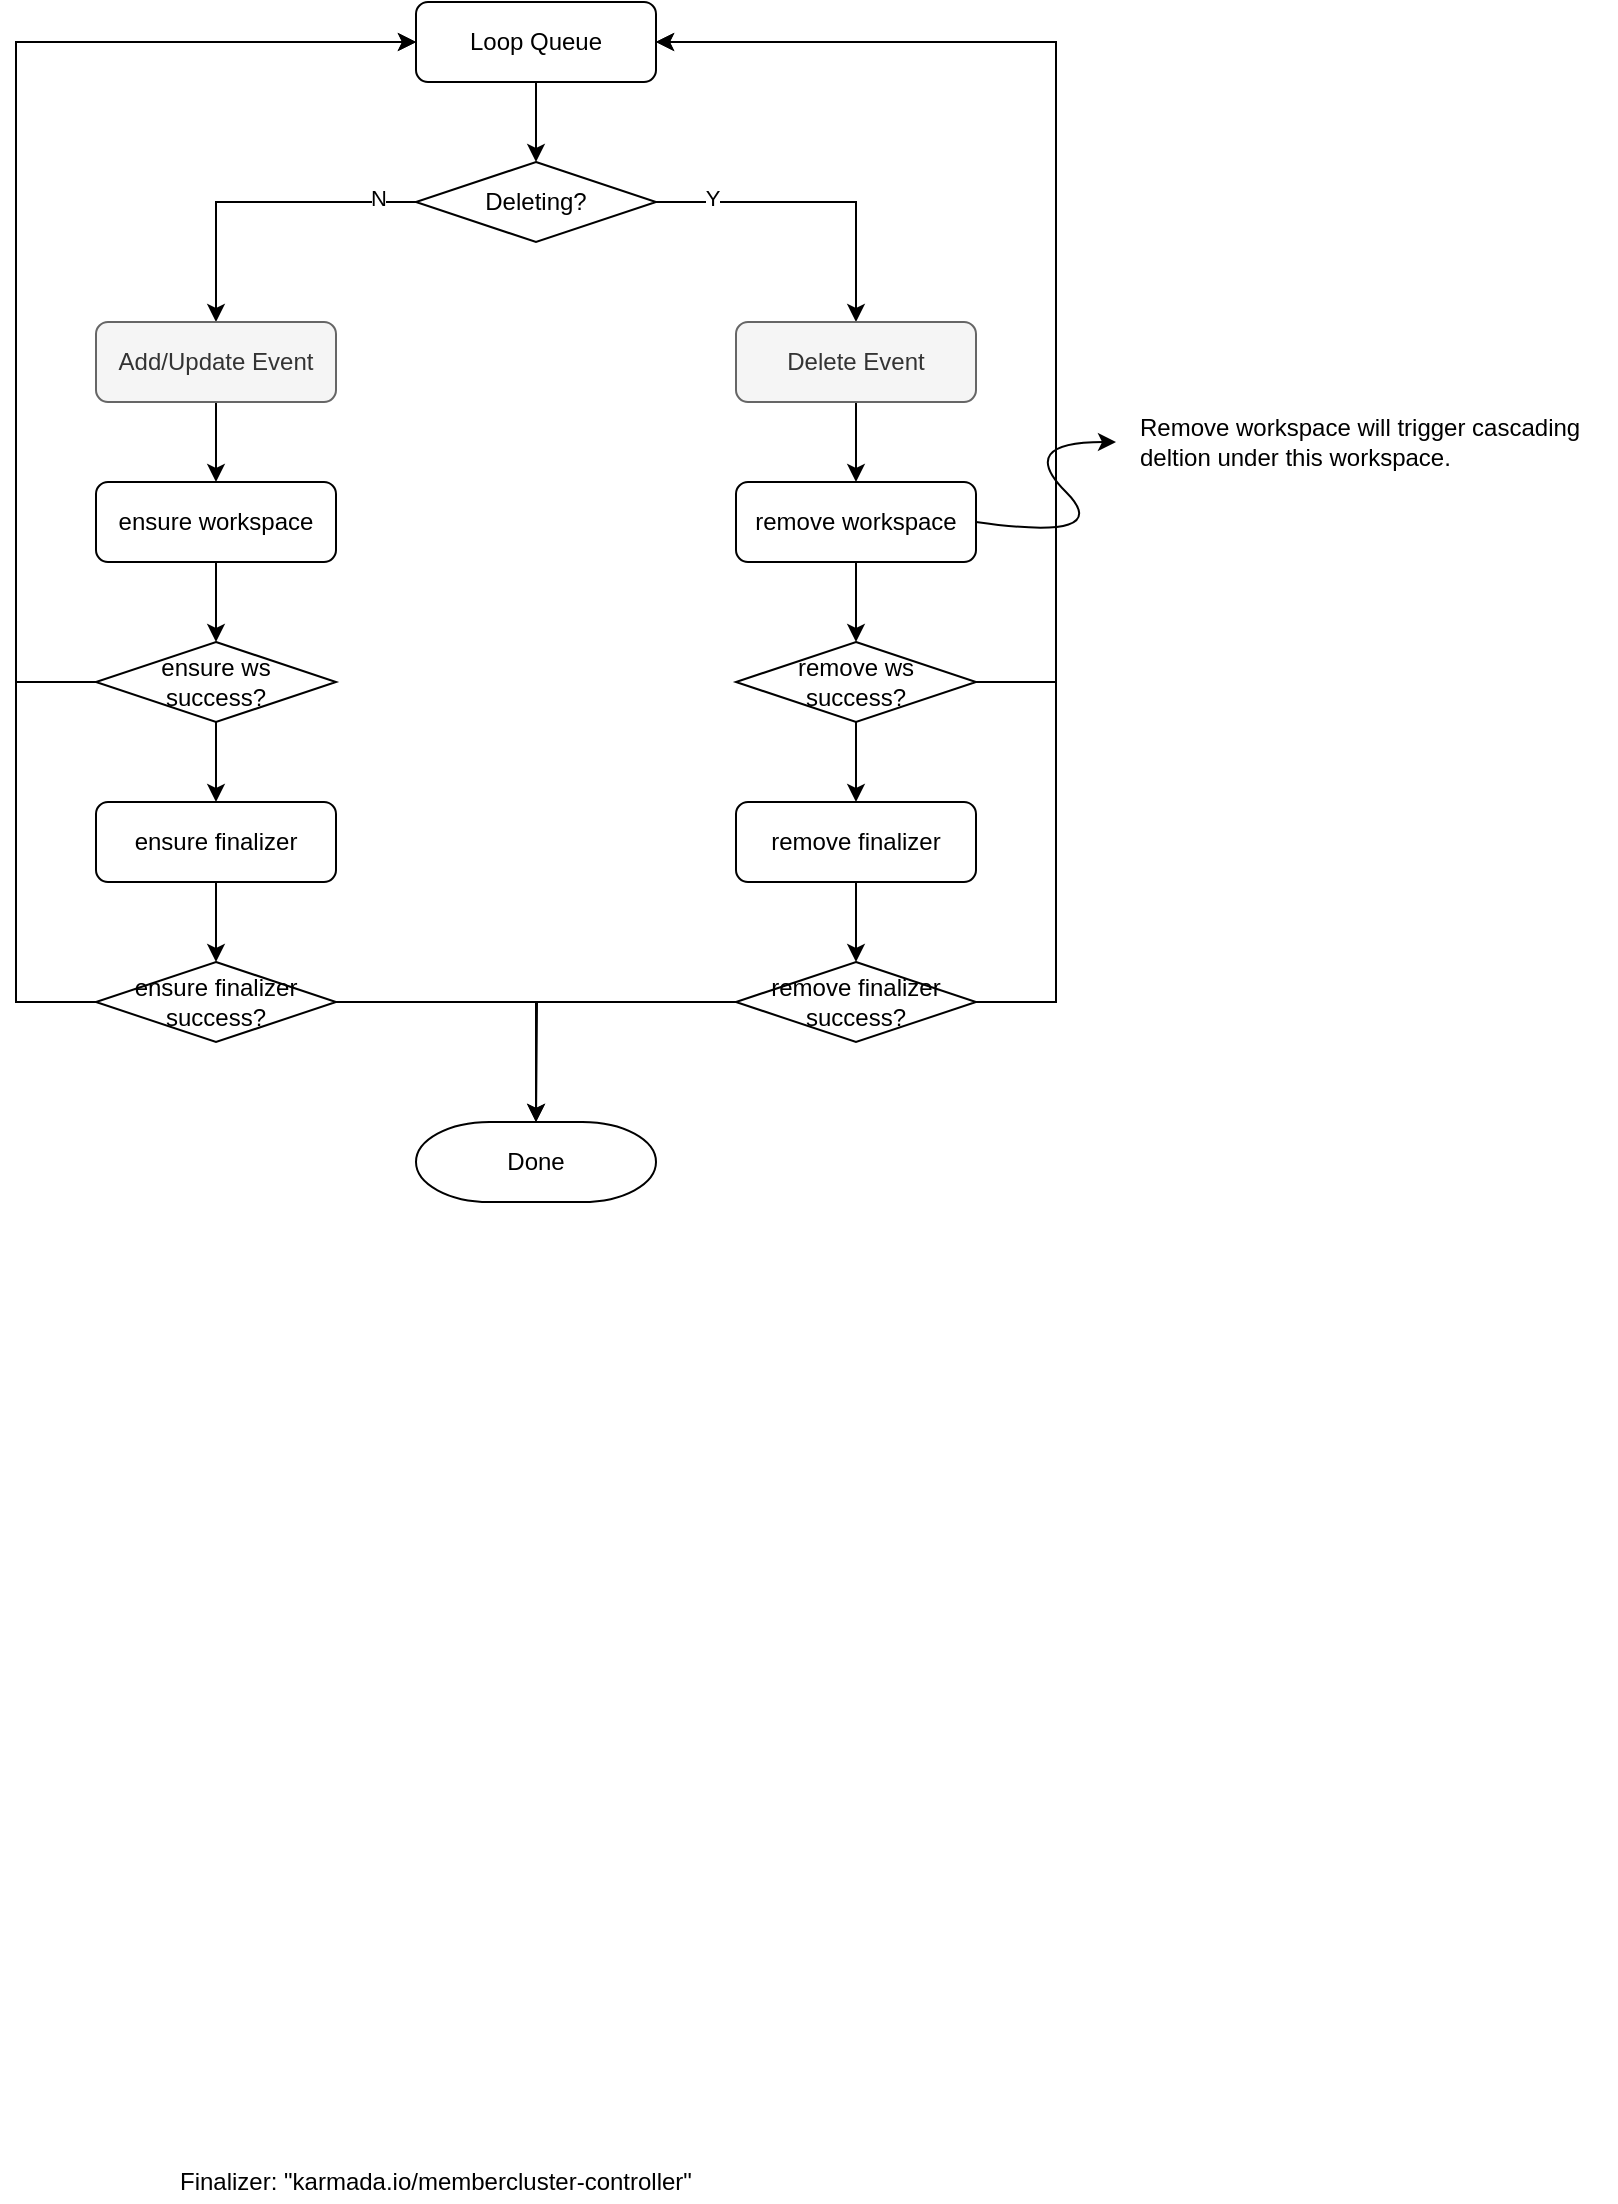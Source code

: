 <mxfile version="12.9.13" type="device"><diagram id="C5RBs43oDa-KdzZeNtuy" name="Page-1"><mxGraphModel dx="1422" dy="862" grid="1" gridSize="10" guides="1" tooltips="1" connect="1" arrows="1" fold="1" page="1" pageScale="1" pageWidth="827" pageHeight="1169" math="0" shadow="0"><root><mxCell id="WIyWlLk6GJQsqaUBKTNV-0"/><mxCell id="WIyWlLk6GJQsqaUBKTNV-1" parent="WIyWlLk6GJQsqaUBKTNV-0"/><mxCell id="4sRUKEqbvLReG19u_-AS-17" value="" style="edgeStyle=orthogonalEdgeStyle;rounded=0;orthogonalLoop=1;jettySize=auto;html=1;" edge="1" parent="WIyWlLk6GJQsqaUBKTNV-1" source="4sRUKEqbvLReG19u_-AS-0" target="4sRUKEqbvLReG19u_-AS-1"><mxGeometry relative="1" as="geometry"/></mxCell><mxCell id="4sRUKEqbvLReG19u_-AS-0" value="Loop Queue" style="rounded=1;whiteSpace=wrap;html=1;" vertex="1" parent="WIyWlLk6GJQsqaUBKTNV-1"><mxGeometry x="320" y="40" width="120" height="40" as="geometry"/></mxCell><mxCell id="4sRUKEqbvLReG19u_-AS-18" style="edgeStyle=orthogonalEdgeStyle;rounded=0;orthogonalLoop=1;jettySize=auto;html=1;entryX=0.5;entryY=0;entryDx=0;entryDy=0;" edge="1" parent="WIyWlLk6GJQsqaUBKTNV-1" source="4sRUKEqbvLReG19u_-AS-1" target="4sRUKEqbvLReG19u_-AS-4"><mxGeometry relative="1" as="geometry"/></mxCell><mxCell id="4sRUKEqbvLReG19u_-AS-19" value="Y" style="edgeLabel;html=1;align=center;verticalAlign=middle;resizable=0;points=[];" vertex="1" connectable="0" parent="4sRUKEqbvLReG19u_-AS-18"><mxGeometry x="-0.65" y="2" relative="1" as="geometry"><mxPoint as="offset"/></mxGeometry></mxCell><mxCell id="4sRUKEqbvLReG19u_-AS-20" style="edgeStyle=orthogonalEdgeStyle;rounded=0;orthogonalLoop=1;jettySize=auto;html=1;entryX=0.5;entryY=0;entryDx=0;entryDy=0;" edge="1" parent="WIyWlLk6GJQsqaUBKTNV-1" source="4sRUKEqbvLReG19u_-AS-1" target="4sRUKEqbvLReG19u_-AS-2"><mxGeometry relative="1" as="geometry"/></mxCell><mxCell id="4sRUKEqbvLReG19u_-AS-21" value="N" style="edgeLabel;html=1;align=center;verticalAlign=middle;resizable=0;points=[];" vertex="1" connectable="0" parent="4sRUKEqbvLReG19u_-AS-20"><mxGeometry x="-0.762" y="-2" relative="1" as="geometry"><mxPoint as="offset"/></mxGeometry></mxCell><mxCell id="4sRUKEqbvLReG19u_-AS-1" value="Deleting?" style="strokeWidth=1;html=1;shape=mxgraph.flowchart.decision;whiteSpace=wrap;" vertex="1" parent="WIyWlLk6GJQsqaUBKTNV-1"><mxGeometry x="320" y="120" width="120" height="40" as="geometry"/></mxCell><mxCell id="4sRUKEqbvLReG19u_-AS-22" value="" style="edgeStyle=orthogonalEdgeStyle;rounded=0;orthogonalLoop=1;jettySize=auto;html=1;" edge="1" parent="WIyWlLk6GJQsqaUBKTNV-1" source="4sRUKEqbvLReG19u_-AS-2" target="4sRUKEqbvLReG19u_-AS-9"><mxGeometry relative="1" as="geometry"/></mxCell><mxCell id="4sRUKEqbvLReG19u_-AS-2" value="Add/Update Event" style="rounded=1;whiteSpace=wrap;html=1;labelBackgroundColor=none;fillColor=#f5f5f5;strokeColor=#666666;fontColor=#333333;" vertex="1" parent="WIyWlLk6GJQsqaUBKTNV-1"><mxGeometry x="160" y="200" width="120" height="40" as="geometry"/></mxCell><mxCell id="4sRUKEqbvLReG19u_-AS-29" value="" style="edgeStyle=orthogonalEdgeStyle;rounded=0;orthogonalLoop=1;jettySize=auto;html=1;" edge="1" parent="WIyWlLk6GJQsqaUBKTNV-1" source="4sRUKEqbvLReG19u_-AS-4" target="4sRUKEqbvLReG19u_-AS-13"><mxGeometry relative="1" as="geometry"/></mxCell><mxCell id="4sRUKEqbvLReG19u_-AS-4" value="Delete Event" style="rounded=1;whiteSpace=wrap;html=1;fillColor=#f5f5f5;strokeColor=#666666;fontColor=#333333;" vertex="1" parent="WIyWlLk6GJQsqaUBKTNV-1"><mxGeometry x="480" y="200" width="120" height="40" as="geometry"/></mxCell><mxCell id="4sRUKEqbvLReG19u_-AS-25" value="" style="edgeStyle=orthogonalEdgeStyle;rounded=0;orthogonalLoop=1;jettySize=auto;html=1;" edge="1" parent="WIyWlLk6GJQsqaUBKTNV-1" source="4sRUKEqbvLReG19u_-AS-5" target="4sRUKEqbvLReG19u_-AS-8"><mxGeometry relative="1" as="geometry"/></mxCell><mxCell id="4sRUKEqbvLReG19u_-AS-5" value="ensure finalizer" style="rounded=1;whiteSpace=wrap;html=1;" vertex="1" parent="WIyWlLk6GJQsqaUBKTNV-1"><mxGeometry x="160" y="440" width="120" height="40" as="geometry"/></mxCell><mxCell id="4sRUKEqbvLReG19u_-AS-6" value="Finalizer: &quot;karmada.io/membercluster-controller&quot;" style="text;html=1;strokeColor=none;fillColor=none;align=left;verticalAlign=middle;whiteSpace=wrap;rounded=0;fontStyle=0" vertex="1" parent="WIyWlLk6GJQsqaUBKTNV-1"><mxGeometry x="200" y="1120" width="320" height="20" as="geometry"/></mxCell><mxCell id="4sRUKEqbvLReG19u_-AS-26" style="edgeStyle=orthogonalEdgeStyle;rounded=0;orthogonalLoop=1;jettySize=auto;html=1;entryX=0.5;entryY=0;entryDx=0;entryDy=0;entryPerimeter=0;" edge="1" parent="WIyWlLk6GJQsqaUBKTNV-1" source="4sRUKEqbvLReG19u_-AS-8" target="4sRUKEqbvLReG19u_-AS-16"><mxGeometry relative="1" as="geometry"/></mxCell><mxCell id="4sRUKEqbvLReG19u_-AS-35" style="edgeStyle=orthogonalEdgeStyle;rounded=0;orthogonalLoop=1;jettySize=auto;html=1;" edge="1" parent="WIyWlLk6GJQsqaUBKTNV-1" source="4sRUKEqbvLReG19u_-AS-8"><mxGeometry relative="1" as="geometry"><mxPoint x="320" y="60" as="targetPoint"/><Array as="points"><mxPoint x="120" y="540"/><mxPoint x="120" y="60"/></Array></mxGeometry></mxCell><mxCell id="4sRUKEqbvLReG19u_-AS-8" value="ensure finalizer&lt;br&gt;success?" style="strokeWidth=1;html=1;shape=mxgraph.flowchart.decision;whiteSpace=wrap;" vertex="1" parent="WIyWlLk6GJQsqaUBKTNV-1"><mxGeometry x="160" y="520" width="120" height="40" as="geometry"/></mxCell><mxCell id="4sRUKEqbvLReG19u_-AS-23" value="" style="edgeStyle=orthogonalEdgeStyle;rounded=0;orthogonalLoop=1;jettySize=auto;html=1;" edge="1" parent="WIyWlLk6GJQsqaUBKTNV-1" source="4sRUKEqbvLReG19u_-AS-9" target="4sRUKEqbvLReG19u_-AS-10"><mxGeometry relative="1" as="geometry"/></mxCell><mxCell id="4sRUKEqbvLReG19u_-AS-9" value="ensure workspace" style="rounded=1;whiteSpace=wrap;html=1;" vertex="1" parent="WIyWlLk6GJQsqaUBKTNV-1"><mxGeometry x="160" y="280" width="120" height="40" as="geometry"/></mxCell><mxCell id="4sRUKEqbvLReG19u_-AS-24" value="" style="edgeStyle=orthogonalEdgeStyle;rounded=0;orthogonalLoop=1;jettySize=auto;html=1;" edge="1" parent="WIyWlLk6GJQsqaUBKTNV-1" source="4sRUKEqbvLReG19u_-AS-10" target="4sRUKEqbvLReG19u_-AS-5"><mxGeometry relative="1" as="geometry"/></mxCell><mxCell id="4sRUKEqbvLReG19u_-AS-33" style="edgeStyle=orthogonalEdgeStyle;rounded=0;orthogonalLoop=1;jettySize=auto;html=1;entryX=0;entryY=0.5;entryDx=0;entryDy=0;" edge="1" parent="WIyWlLk6GJQsqaUBKTNV-1" source="4sRUKEqbvLReG19u_-AS-10" target="4sRUKEqbvLReG19u_-AS-0"><mxGeometry relative="1" as="geometry"><Array as="points"><mxPoint x="120" y="380"/><mxPoint x="120" y="60"/></Array></mxGeometry></mxCell><mxCell id="4sRUKEqbvLReG19u_-AS-10" value="ensure ws&lt;br&gt;success?" style="strokeWidth=1;html=1;shape=mxgraph.flowchart.decision;whiteSpace=wrap;" vertex="1" parent="WIyWlLk6GJQsqaUBKTNV-1"><mxGeometry x="160" y="360" width="120" height="40" as="geometry"/></mxCell><mxCell id="4sRUKEqbvLReG19u_-AS-31" value="" style="edgeStyle=orthogonalEdgeStyle;rounded=0;orthogonalLoop=1;jettySize=auto;html=1;" edge="1" parent="WIyWlLk6GJQsqaUBKTNV-1" source="4sRUKEqbvLReG19u_-AS-12" target="4sRUKEqbvLReG19u_-AS-14"><mxGeometry relative="1" as="geometry"/></mxCell><mxCell id="4sRUKEqbvLReG19u_-AS-34" style="edgeStyle=orthogonalEdgeStyle;rounded=0;orthogonalLoop=1;jettySize=auto;html=1;entryX=1;entryY=0.5;entryDx=0;entryDy=0;" edge="1" parent="WIyWlLk6GJQsqaUBKTNV-1" source="4sRUKEqbvLReG19u_-AS-12" target="4sRUKEqbvLReG19u_-AS-0"><mxGeometry relative="1" as="geometry"><Array as="points"><mxPoint x="640" y="380"/><mxPoint x="640" y="60"/></Array></mxGeometry></mxCell><mxCell id="4sRUKEqbvLReG19u_-AS-12" value="remove ws&lt;br&gt;success?" style="strokeWidth=1;html=1;shape=mxgraph.flowchart.decision;whiteSpace=wrap;" vertex="1" parent="WIyWlLk6GJQsqaUBKTNV-1"><mxGeometry x="480" y="360" width="120" height="40" as="geometry"/></mxCell><mxCell id="4sRUKEqbvLReG19u_-AS-30" value="" style="edgeStyle=orthogonalEdgeStyle;rounded=0;orthogonalLoop=1;jettySize=auto;html=1;" edge="1" parent="WIyWlLk6GJQsqaUBKTNV-1" source="4sRUKEqbvLReG19u_-AS-13" target="4sRUKEqbvLReG19u_-AS-12"><mxGeometry relative="1" as="geometry"/></mxCell><mxCell id="4sRUKEqbvLReG19u_-AS-13" value="remove workspace" style="rounded=1;whiteSpace=wrap;html=1;" vertex="1" parent="WIyWlLk6GJQsqaUBKTNV-1"><mxGeometry x="480" y="280" width="120" height="40" as="geometry"/></mxCell><mxCell id="4sRUKEqbvLReG19u_-AS-32" value="" style="edgeStyle=orthogonalEdgeStyle;rounded=0;orthogonalLoop=1;jettySize=auto;html=1;" edge="1" parent="WIyWlLk6GJQsqaUBKTNV-1" source="4sRUKEqbvLReG19u_-AS-14" target="4sRUKEqbvLReG19u_-AS-15"><mxGeometry relative="1" as="geometry"/></mxCell><mxCell id="4sRUKEqbvLReG19u_-AS-14" value="remove finalizer" style="rounded=1;whiteSpace=wrap;html=1;" vertex="1" parent="WIyWlLk6GJQsqaUBKTNV-1"><mxGeometry x="480" y="440" width="120" height="40" as="geometry"/></mxCell><mxCell id="4sRUKEqbvLReG19u_-AS-28" style="edgeStyle=orthogonalEdgeStyle;rounded=0;orthogonalLoop=1;jettySize=auto;html=1;" edge="1" parent="WIyWlLk6GJQsqaUBKTNV-1" source="4sRUKEqbvLReG19u_-AS-15"><mxGeometry relative="1" as="geometry"><mxPoint x="380" y="600" as="targetPoint"/></mxGeometry></mxCell><mxCell id="4sRUKEqbvLReG19u_-AS-36" style="edgeStyle=orthogonalEdgeStyle;rounded=0;orthogonalLoop=1;jettySize=auto;html=1;" edge="1" parent="WIyWlLk6GJQsqaUBKTNV-1" source="4sRUKEqbvLReG19u_-AS-15"><mxGeometry relative="1" as="geometry"><mxPoint x="440" y="60" as="targetPoint"/><Array as="points"><mxPoint x="640" y="540"/><mxPoint x="640" y="60"/></Array></mxGeometry></mxCell><mxCell id="4sRUKEqbvLReG19u_-AS-15" value="remove finalizer&lt;br&gt;success?" style="strokeWidth=1;html=1;shape=mxgraph.flowchart.decision;whiteSpace=wrap;" vertex="1" parent="WIyWlLk6GJQsqaUBKTNV-1"><mxGeometry x="480" y="520" width="120" height="40" as="geometry"/></mxCell><mxCell id="4sRUKEqbvLReG19u_-AS-16" value="Done" style="strokeWidth=1;html=1;shape=mxgraph.flowchart.terminator;whiteSpace=wrap;align=center;" vertex="1" parent="WIyWlLk6GJQsqaUBKTNV-1"><mxGeometry x="320" y="600" width="120" height="40" as="geometry"/></mxCell><mxCell id="4sRUKEqbvLReG19u_-AS-37" value="Remove workspace will trigger cascading deltion under this workspace.&amp;nbsp;" style="text;html=1;strokeColor=none;fillColor=none;align=left;verticalAlign=middle;whiteSpace=wrap;rounded=0;" vertex="1" parent="WIyWlLk6GJQsqaUBKTNV-1"><mxGeometry x="680" y="240" width="240" height="40" as="geometry"/></mxCell><mxCell id="4sRUKEqbvLReG19u_-AS-39" value="" style="curved=1;endArrow=classic;html=1;exitX=1;exitY=0.5;exitDx=0;exitDy=0;" edge="1" parent="WIyWlLk6GJQsqaUBKTNV-1" source="4sRUKEqbvLReG19u_-AS-13"><mxGeometry width="50" height="50" relative="1" as="geometry"><mxPoint x="620" y="310" as="sourcePoint"/><mxPoint x="670" y="260" as="targetPoint"/><Array as="points"><mxPoint x="670" y="310"/><mxPoint x="620" y="260"/></Array></mxGeometry></mxCell></root></mxGraphModel></diagram></mxfile>